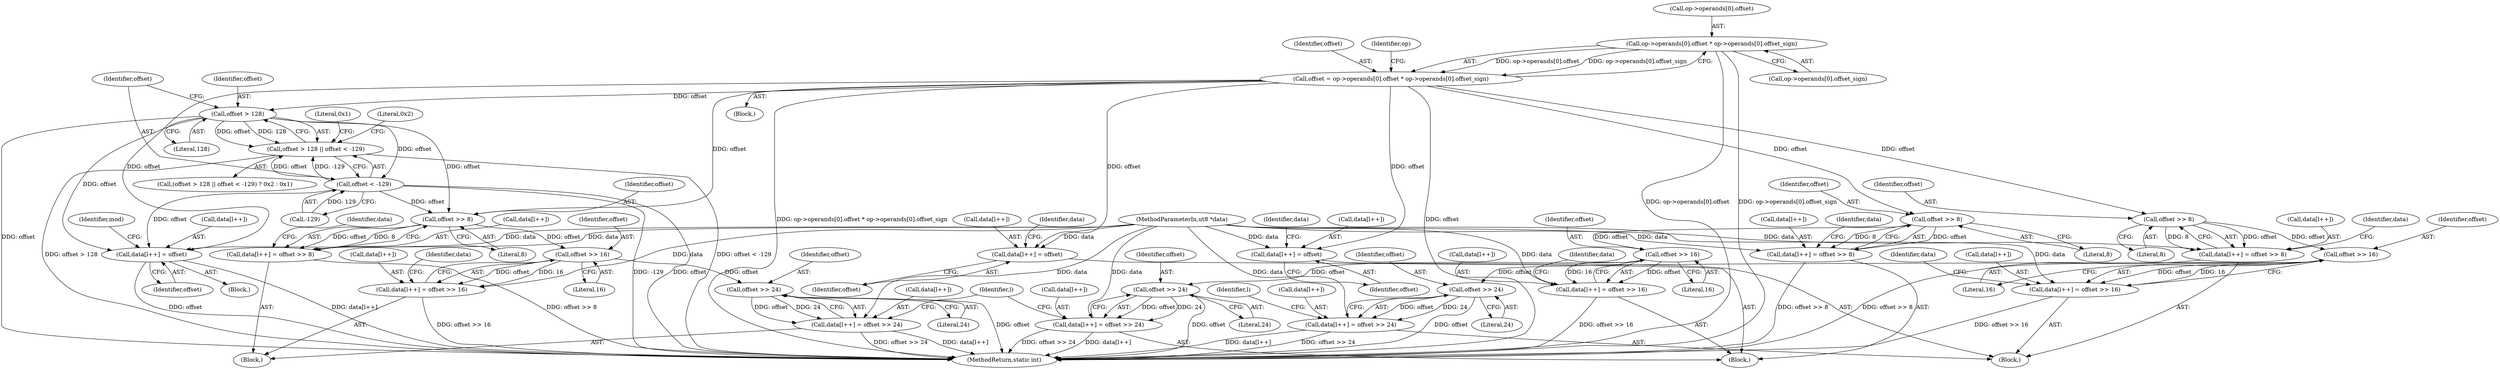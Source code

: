 digraph "0_radare2_f17bfd9f1da05f30f23a4dd05e9d2363e1406948@API" {
"1001512" [label="(Call,op->operands[0].offset * op->operands[0].offset_sign)"];
"1001510" [label="(Call,offset = op->operands[0].offset * op->operands[0].offset_sign)"];
"1001642" [label="(Call,data[l++] = offset)"];
"1001653" [label="(Call,offset >> 8)"];
"1001648" [label="(Call,data[l++] = offset >> 8)"];
"1001661" [label="(Call,offset >> 16)"];
"1001656" [label="(Call,data[l++] = offset >> 16)"];
"1001669" [label="(Call,offset >> 24)"];
"1001664" [label="(Call,data[l++] = offset >> 24)"];
"1001769" [label="(Call,data[l++] = offset)"];
"1001780" [label="(Call,offset >> 8)"];
"1001775" [label="(Call,data[l++] = offset >> 8)"];
"1001788" [label="(Call,offset >> 16)"];
"1001783" [label="(Call,data[l++] = offset >> 16)"];
"1001796" [label="(Call,offset >> 24)"];
"1001791" [label="(Call,data[l++] = offset >> 24)"];
"1001876" [label="(Call,offset > 128)"];
"1001875" [label="(Call,offset > 128 || offset < -129)"];
"1001879" [label="(Call,offset < -129)"];
"1001951" [label="(Call,data[l++] = offset)"];
"1001967" [label="(Call,offset >> 8)"];
"1001962" [label="(Call,data[l++] = offset >> 8)"];
"1001975" [label="(Call,offset >> 16)"];
"1001970" [label="(Call,data[l++] = offset >> 16)"];
"1001983" [label="(Call,offset >> 24)"];
"1001978" [label="(Call,data[l++] = offset >> 24)"];
"1001642" [label="(Call,data[l++] = offset)"];
"1001782" [label="(Literal,8)"];
"1001951" [label="(Call,data[l++] = offset)"];
"1001664" [label="(Call,data[l++] = offset >> 24)"];
"1001961" [label="(Block,)"];
"1001881" [label="(Call,-129)"];
"1001878" [label="(Literal,128)"];
"1001663" [label="(Literal,16)"];
"1001513" [label="(Call,op->operands[0].offset)"];
"1001884" [label="(Literal,0x1)"];
"1001770" [label="(Call,data[l++])"];
"1001969" [label="(Literal,8)"];
"1001769" [label="(Call,data[l++] = offset)"];
"1001950" [label="(Block,)"];
"1001971" [label="(Call,data[l++])"];
"1001876" [label="(Call,offset > 128)"];
"1001975" [label="(Call,offset >> 16)"];
"1001666" [label="(Identifier,data)"];
"1001649" [label="(Call,data[l++])"];
"1001776" [label="(Call,data[l++])"];
"1001790" [label="(Literal,16)"];
"1001775" [label="(Call,data[l++] = offset >> 8)"];
"1001648" [label="(Call,data[l++] = offset >> 8)"];
"1001669" [label="(Call,offset >> 24)"];
"1001655" [label="(Literal,8)"];
"1001977" [label="(Literal,16)"];
"1001665" [label="(Call,data[l++])"];
"1001777" [label="(Identifier,data)"];
"1001273" [label="(Block,)"];
"1001653" [label="(Call,offset >> 8)"];
"1003219" [label="(Identifier,l)"];
"1001789" [label="(Identifier,offset)"];
"1001796" [label="(Call,offset >> 24)"];
"1001963" [label="(Call,data[l++])"];
"1001783" [label="(Call,data[l++] = offset >> 16)"];
"1001781" [label="(Identifier,offset)"];
"1001780" [label="(Call,offset >> 8)"];
"1001511" [label="(Identifier,offset)"];
"1001532" [label="(Identifier,op)"];
"1001654" [label="(Identifier,offset)"];
"1001792" [label="(Call,data[l++])"];
"1001952" [label="(Call,data[l++])"];
"1001510" [label="(Call,offset = op->operands[0].offset * op->operands[0].offset_sign)"];
"1001594" [label="(Block,)"];
"1001774" [label="(Identifier,offset)"];
"1001793" [label="(Identifier,data)"];
"1001879" [label="(Call,offset < -129)"];
"1001959" [label="(Identifier,mod)"];
"1003220" [label="(MethodReturn,static int)"];
"1001875" [label="(Call,offset > 128 || offset < -129)"];
"1001656" [label="(Call,data[l++] = offset >> 16)"];
"1001979" [label="(Call,data[l++])"];
"1001798" [label="(Literal,24)"];
"1001983" [label="(Call,offset >> 24)"];
"1001956" [label="(Identifier,offset)"];
"1001883" [label="(Literal,0x2)"];
"1001791" [label="(Call,data[l++] = offset >> 24)"];
"1001980" [label="(Identifier,data)"];
"1001985" [label="(Literal,24)"];
"1001670" [label="(Identifier,offset)"];
"1001658" [label="(Identifier,data)"];
"1001877" [label="(Identifier,offset)"];
"1001643" [label="(Call,data[l++])"];
"1000104" [label="(MethodParameterIn,ut8 *data)"];
"1001512" [label="(Call,op->operands[0].offset * op->operands[0].offset_sign)"];
"1001752" [label="(Block,)"];
"1001972" [label="(Identifier,data)"];
"1001976" [label="(Identifier,offset)"];
"1001785" [label="(Identifier,data)"];
"1001520" [label="(Call,op->operands[0].offset_sign)"];
"1001880" [label="(Identifier,offset)"];
"1001978" [label="(Call,data[l++] = offset >> 24)"];
"1001662" [label="(Identifier,offset)"];
"1001647" [label="(Identifier,offset)"];
"1001984" [label="(Identifier,offset)"];
"1001650" [label="(Identifier,data)"];
"1001657" [label="(Call,data[l++])"];
"1001673" [label="(Identifier,l)"];
"1001962" [label="(Call,data[l++] = offset >> 8)"];
"1001661" [label="(Call,offset >> 16)"];
"1001797" [label="(Identifier,offset)"];
"1001788" [label="(Call,offset >> 16)"];
"1001874" [label="(Call,(offset > 128 || offset < -129) ? 0x2 : 0x1)"];
"1001671" [label="(Literal,24)"];
"1001967" [label="(Call,offset >> 8)"];
"1001784" [label="(Call,data[l++])"];
"1001970" [label="(Call,data[l++] = offset >> 16)"];
"1001968" [label="(Identifier,offset)"];
"1001512" -> "1001510"  [label="AST: "];
"1001512" -> "1001520"  [label="CFG: "];
"1001513" -> "1001512"  [label="AST: "];
"1001520" -> "1001512"  [label="AST: "];
"1001510" -> "1001512"  [label="CFG: "];
"1001512" -> "1003220"  [label="DDG: op->operands[0].offset"];
"1001512" -> "1003220"  [label="DDG: op->operands[0].offset_sign"];
"1001512" -> "1001510"  [label="DDG: op->operands[0].offset"];
"1001512" -> "1001510"  [label="DDG: op->operands[0].offset_sign"];
"1001510" -> "1001273"  [label="AST: "];
"1001511" -> "1001510"  [label="AST: "];
"1001532" -> "1001510"  [label="CFG: "];
"1001510" -> "1003220"  [label="DDG: op->operands[0].offset * op->operands[0].offset_sign"];
"1001510" -> "1003220"  [label="DDG: offset"];
"1001510" -> "1001642"  [label="DDG: offset"];
"1001510" -> "1001653"  [label="DDG: offset"];
"1001510" -> "1001769"  [label="DDG: offset"];
"1001510" -> "1001780"  [label="DDG: offset"];
"1001510" -> "1001876"  [label="DDG: offset"];
"1001510" -> "1001951"  [label="DDG: offset"];
"1001510" -> "1001967"  [label="DDG: offset"];
"1001642" -> "1001594"  [label="AST: "];
"1001642" -> "1001647"  [label="CFG: "];
"1001643" -> "1001642"  [label="AST: "];
"1001647" -> "1001642"  [label="AST: "];
"1001650" -> "1001642"  [label="CFG: "];
"1000104" -> "1001642"  [label="DDG: data"];
"1001653" -> "1001648"  [label="AST: "];
"1001653" -> "1001655"  [label="CFG: "];
"1001654" -> "1001653"  [label="AST: "];
"1001655" -> "1001653"  [label="AST: "];
"1001648" -> "1001653"  [label="CFG: "];
"1001653" -> "1001648"  [label="DDG: offset"];
"1001653" -> "1001648"  [label="DDG: 8"];
"1001653" -> "1001661"  [label="DDG: offset"];
"1001648" -> "1001594"  [label="AST: "];
"1001649" -> "1001648"  [label="AST: "];
"1001658" -> "1001648"  [label="CFG: "];
"1001648" -> "1003220"  [label="DDG: offset >> 8"];
"1000104" -> "1001648"  [label="DDG: data"];
"1001661" -> "1001656"  [label="AST: "];
"1001661" -> "1001663"  [label="CFG: "];
"1001662" -> "1001661"  [label="AST: "];
"1001663" -> "1001661"  [label="AST: "];
"1001656" -> "1001661"  [label="CFG: "];
"1001661" -> "1001656"  [label="DDG: offset"];
"1001661" -> "1001656"  [label="DDG: 16"];
"1001661" -> "1001669"  [label="DDG: offset"];
"1001656" -> "1001594"  [label="AST: "];
"1001657" -> "1001656"  [label="AST: "];
"1001666" -> "1001656"  [label="CFG: "];
"1001656" -> "1003220"  [label="DDG: offset >> 16"];
"1000104" -> "1001656"  [label="DDG: data"];
"1001669" -> "1001664"  [label="AST: "];
"1001669" -> "1001671"  [label="CFG: "];
"1001670" -> "1001669"  [label="AST: "];
"1001671" -> "1001669"  [label="AST: "];
"1001664" -> "1001669"  [label="CFG: "];
"1001669" -> "1003220"  [label="DDG: offset"];
"1001669" -> "1001664"  [label="DDG: offset"];
"1001669" -> "1001664"  [label="DDG: 24"];
"1001664" -> "1001594"  [label="AST: "];
"1001665" -> "1001664"  [label="AST: "];
"1001673" -> "1001664"  [label="CFG: "];
"1001664" -> "1003220"  [label="DDG: offset >> 24"];
"1001664" -> "1003220"  [label="DDG: data[l++]"];
"1000104" -> "1001664"  [label="DDG: data"];
"1001769" -> "1001752"  [label="AST: "];
"1001769" -> "1001774"  [label="CFG: "];
"1001770" -> "1001769"  [label="AST: "];
"1001774" -> "1001769"  [label="AST: "];
"1001777" -> "1001769"  [label="CFG: "];
"1000104" -> "1001769"  [label="DDG: data"];
"1001780" -> "1001775"  [label="AST: "];
"1001780" -> "1001782"  [label="CFG: "];
"1001781" -> "1001780"  [label="AST: "];
"1001782" -> "1001780"  [label="AST: "];
"1001775" -> "1001780"  [label="CFG: "];
"1001780" -> "1001775"  [label="DDG: offset"];
"1001780" -> "1001775"  [label="DDG: 8"];
"1001780" -> "1001788"  [label="DDG: offset"];
"1001775" -> "1001752"  [label="AST: "];
"1001776" -> "1001775"  [label="AST: "];
"1001785" -> "1001775"  [label="CFG: "];
"1001775" -> "1003220"  [label="DDG: offset >> 8"];
"1000104" -> "1001775"  [label="DDG: data"];
"1001788" -> "1001783"  [label="AST: "];
"1001788" -> "1001790"  [label="CFG: "];
"1001789" -> "1001788"  [label="AST: "];
"1001790" -> "1001788"  [label="AST: "];
"1001783" -> "1001788"  [label="CFG: "];
"1001788" -> "1001783"  [label="DDG: offset"];
"1001788" -> "1001783"  [label="DDG: 16"];
"1001788" -> "1001796"  [label="DDG: offset"];
"1001783" -> "1001752"  [label="AST: "];
"1001784" -> "1001783"  [label="AST: "];
"1001793" -> "1001783"  [label="CFG: "];
"1001783" -> "1003220"  [label="DDG: offset >> 16"];
"1000104" -> "1001783"  [label="DDG: data"];
"1001796" -> "1001791"  [label="AST: "];
"1001796" -> "1001798"  [label="CFG: "];
"1001797" -> "1001796"  [label="AST: "];
"1001798" -> "1001796"  [label="AST: "];
"1001791" -> "1001796"  [label="CFG: "];
"1001796" -> "1003220"  [label="DDG: offset"];
"1001796" -> "1001791"  [label="DDG: offset"];
"1001796" -> "1001791"  [label="DDG: 24"];
"1001791" -> "1001752"  [label="AST: "];
"1001792" -> "1001791"  [label="AST: "];
"1003219" -> "1001791"  [label="CFG: "];
"1001791" -> "1003220"  [label="DDG: offset >> 24"];
"1001791" -> "1003220"  [label="DDG: data[l++]"];
"1000104" -> "1001791"  [label="DDG: data"];
"1001876" -> "1001875"  [label="AST: "];
"1001876" -> "1001878"  [label="CFG: "];
"1001877" -> "1001876"  [label="AST: "];
"1001878" -> "1001876"  [label="AST: "];
"1001880" -> "1001876"  [label="CFG: "];
"1001875" -> "1001876"  [label="CFG: "];
"1001876" -> "1003220"  [label="DDG: offset"];
"1001876" -> "1001875"  [label="DDG: offset"];
"1001876" -> "1001875"  [label="DDG: 128"];
"1001876" -> "1001879"  [label="DDG: offset"];
"1001876" -> "1001951"  [label="DDG: offset"];
"1001876" -> "1001967"  [label="DDG: offset"];
"1001875" -> "1001874"  [label="AST: "];
"1001875" -> "1001879"  [label="CFG: "];
"1001879" -> "1001875"  [label="AST: "];
"1001883" -> "1001875"  [label="CFG: "];
"1001884" -> "1001875"  [label="CFG: "];
"1001875" -> "1003220"  [label="DDG: offset < -129"];
"1001875" -> "1003220"  [label="DDG: offset > 128"];
"1001879" -> "1001875"  [label="DDG: offset"];
"1001879" -> "1001875"  [label="DDG: -129"];
"1001879" -> "1001881"  [label="CFG: "];
"1001880" -> "1001879"  [label="AST: "];
"1001881" -> "1001879"  [label="AST: "];
"1001879" -> "1003220"  [label="DDG: -129"];
"1001879" -> "1003220"  [label="DDG: offset"];
"1001881" -> "1001879"  [label="DDG: 129"];
"1001879" -> "1001951"  [label="DDG: offset"];
"1001879" -> "1001967"  [label="DDG: offset"];
"1001951" -> "1001950"  [label="AST: "];
"1001951" -> "1001956"  [label="CFG: "];
"1001952" -> "1001951"  [label="AST: "];
"1001956" -> "1001951"  [label="AST: "];
"1001959" -> "1001951"  [label="CFG: "];
"1001951" -> "1003220"  [label="DDG: data[l++]"];
"1001951" -> "1003220"  [label="DDG: offset"];
"1000104" -> "1001951"  [label="DDG: data"];
"1001967" -> "1001962"  [label="AST: "];
"1001967" -> "1001969"  [label="CFG: "];
"1001968" -> "1001967"  [label="AST: "];
"1001969" -> "1001967"  [label="AST: "];
"1001962" -> "1001967"  [label="CFG: "];
"1001967" -> "1001962"  [label="DDG: offset"];
"1001967" -> "1001962"  [label="DDG: 8"];
"1001967" -> "1001975"  [label="DDG: offset"];
"1001962" -> "1001961"  [label="AST: "];
"1001963" -> "1001962"  [label="AST: "];
"1001972" -> "1001962"  [label="CFG: "];
"1001962" -> "1003220"  [label="DDG: offset >> 8"];
"1000104" -> "1001962"  [label="DDG: data"];
"1001975" -> "1001970"  [label="AST: "];
"1001975" -> "1001977"  [label="CFG: "];
"1001976" -> "1001975"  [label="AST: "];
"1001977" -> "1001975"  [label="AST: "];
"1001970" -> "1001975"  [label="CFG: "];
"1001975" -> "1001970"  [label="DDG: offset"];
"1001975" -> "1001970"  [label="DDG: 16"];
"1001975" -> "1001983"  [label="DDG: offset"];
"1001970" -> "1001961"  [label="AST: "];
"1001971" -> "1001970"  [label="AST: "];
"1001980" -> "1001970"  [label="CFG: "];
"1001970" -> "1003220"  [label="DDG: offset >> 16"];
"1000104" -> "1001970"  [label="DDG: data"];
"1001983" -> "1001978"  [label="AST: "];
"1001983" -> "1001985"  [label="CFG: "];
"1001984" -> "1001983"  [label="AST: "];
"1001985" -> "1001983"  [label="AST: "];
"1001978" -> "1001983"  [label="CFG: "];
"1001983" -> "1003220"  [label="DDG: offset"];
"1001983" -> "1001978"  [label="DDG: offset"];
"1001983" -> "1001978"  [label="DDG: 24"];
"1001978" -> "1001961"  [label="AST: "];
"1001979" -> "1001978"  [label="AST: "];
"1003219" -> "1001978"  [label="CFG: "];
"1001978" -> "1003220"  [label="DDG: offset >> 24"];
"1001978" -> "1003220"  [label="DDG: data[l++]"];
"1000104" -> "1001978"  [label="DDG: data"];
}
